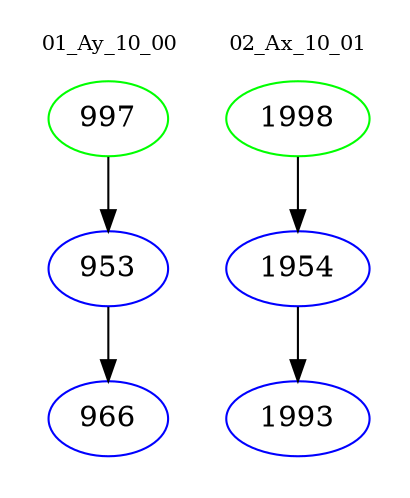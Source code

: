digraph{
subgraph cluster_0 {
color = white
label = "01_Ay_10_00";
fontsize=10;
T0_997 [label="997", color="green"]
T0_997 -> T0_953 [color="black"]
T0_953 [label="953", color="blue"]
T0_953 -> T0_966 [color="black"]
T0_966 [label="966", color="blue"]
}
subgraph cluster_1 {
color = white
label = "02_Ax_10_01";
fontsize=10;
T1_1998 [label="1998", color="green"]
T1_1998 -> T1_1954 [color="black"]
T1_1954 [label="1954", color="blue"]
T1_1954 -> T1_1993 [color="black"]
T1_1993 [label="1993", color="blue"]
}
}
